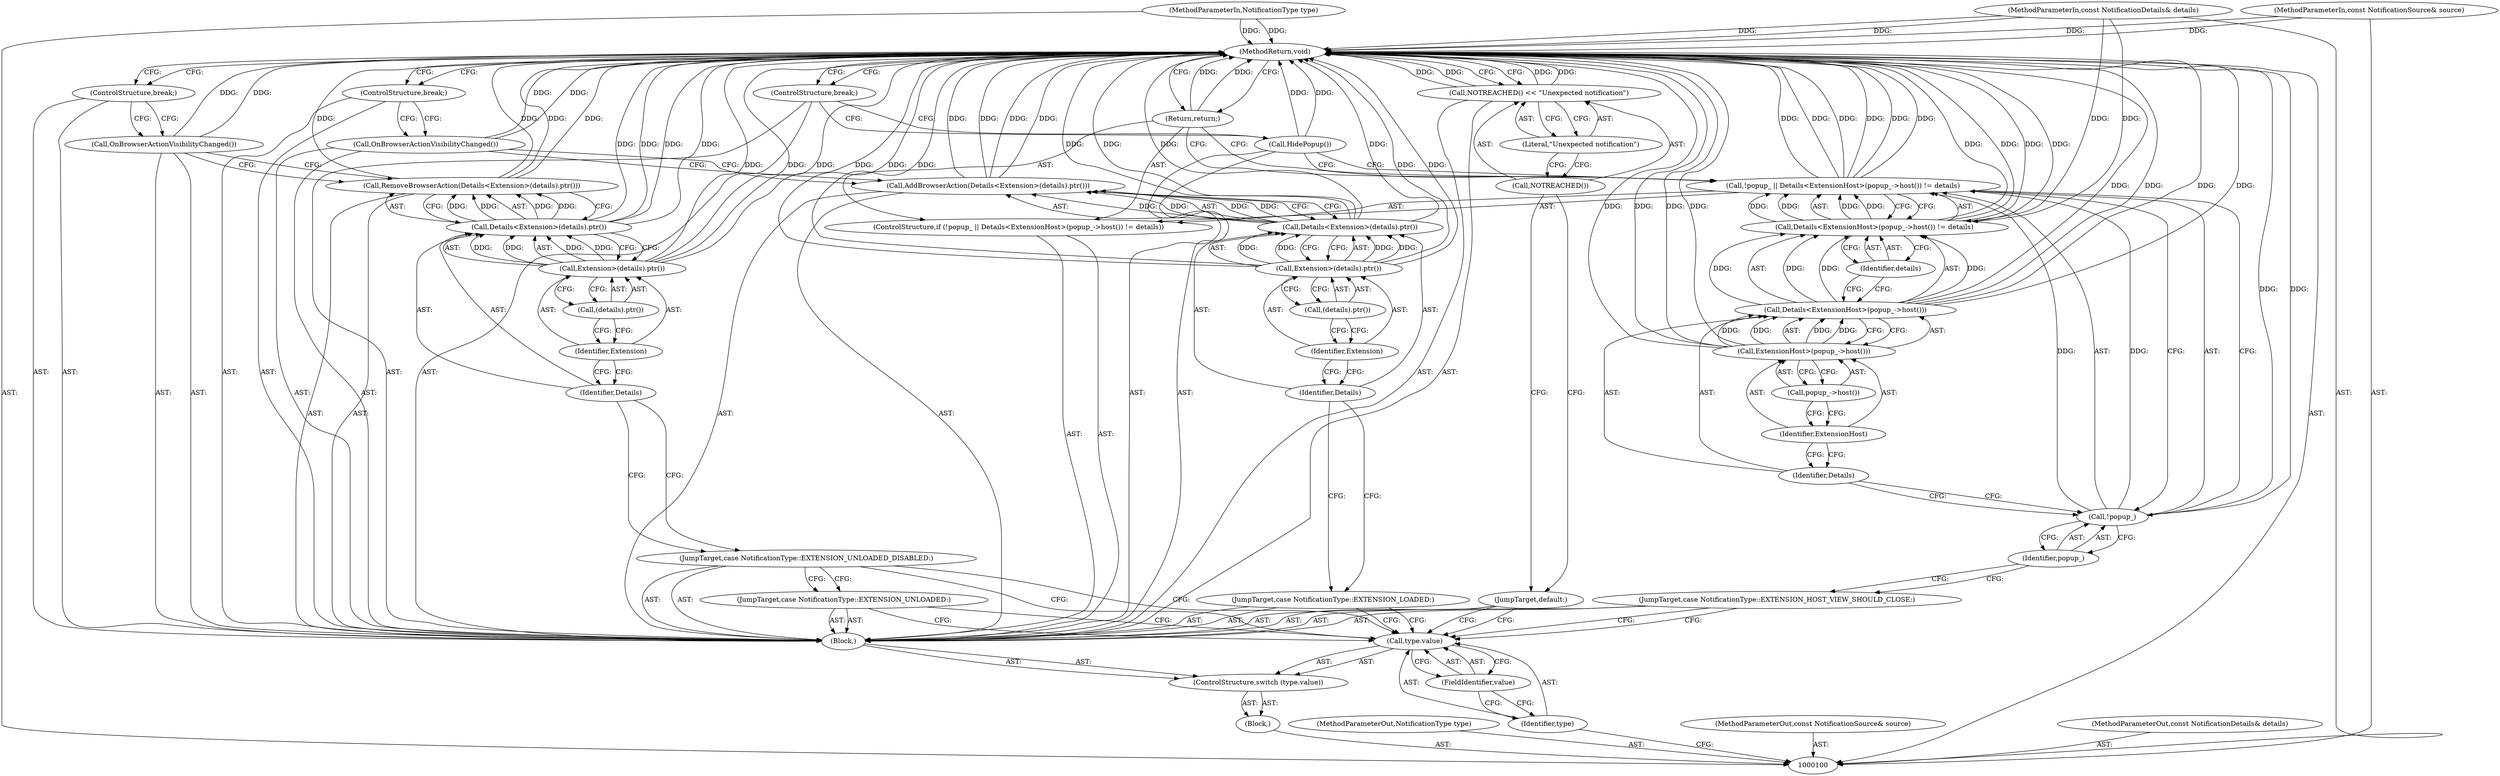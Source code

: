 digraph "0_Chrome_4afa45dfbf11e9334e63aef002cd854ec86f6d44_2" {
"1000148" [label="(MethodReturn,void)"];
"1000101" [label="(MethodParameterIn,NotificationType type)"];
"1000213" [label="(MethodParameterOut,NotificationType type)"];
"1000119" [label="(JumpTarget,case NotificationType::EXTENSION_UNLOADED:)"];
"1000120" [label="(JumpTarget,case NotificationType::EXTENSION_UNLOADED_DISABLED:)"];
"1000122" [label="(Call,Details<Extension>(details).ptr())"];
"1000123" [label="(Identifier,Details)"];
"1000124" [label="(Call,Extension>(details).ptr())"];
"1000125" [label="(Identifier,Extension)"];
"1000126" [label="(Call,(details).ptr())"];
"1000121" [label="(Call,RemoveBrowserAction(Details<Extension>(details).ptr()))"];
"1000127" [label="(Call,OnBrowserActionVisibilityChanged())"];
"1000128" [label="(ControlStructure,break;)"];
"1000129" [label="(JumpTarget,case NotificationType::EXTENSION_HOST_VIEW_SHOULD_CLOSE:)"];
"1000131" [label="(Call,!popup_ || Details<ExtensionHost>(popup_->host()) != details)"];
"1000132" [label="(Call,!popup_)"];
"1000133" [label="(Identifier,popup_)"];
"1000134" [label="(Call,Details<ExtensionHost>(popup_->host()) != details)"];
"1000135" [label="(Call,Details<ExtensionHost>(popup_->host()))"];
"1000136" [label="(Identifier,Details)"];
"1000137" [label="(Call,ExtensionHost>(popup_->host()))"];
"1000138" [label="(Identifier,ExtensionHost)"];
"1000139" [label="(Call,popup_->host())"];
"1000140" [label="(Identifier,details)"];
"1000130" [label="(ControlStructure,if (!popup_ || Details<ExtensionHost>(popup_->host()) != details))"];
"1000141" [label="(Return,return;)"];
"1000102" [label="(MethodParameterIn,const NotificationSource& source)"];
"1000214" [label="(MethodParameterOut,const NotificationSource& source)"];
"1000142" [label="(Call,HidePopup())"];
"1000143" [label="(ControlStructure,break;)"];
"1000144" [label="(JumpTarget,default:)"];
"1000147" [label="(Literal,\"Unexpected notification\")"];
"1000145" [label="(Call,NOTREACHED() << \"Unexpected notification\")"];
"1000146" [label="(Call,NOTREACHED())"];
"1000103" [label="(MethodParameterIn,const NotificationDetails& details)"];
"1000215" [label="(MethodParameterOut,const NotificationDetails& details)"];
"1000104" [label="(Block,)"];
"1000106" [label="(Call,type.value)"];
"1000107" [label="(Identifier,type)"];
"1000108" [label="(FieldIdentifier,value)"];
"1000109" [label="(Block,)"];
"1000105" [label="(ControlStructure,switch (type.value))"];
"1000110" [label="(JumpTarget,case NotificationType::EXTENSION_LOADED:)"];
"1000112" [label="(Call,Details<Extension>(details).ptr())"];
"1000113" [label="(Identifier,Details)"];
"1000114" [label="(Call,Extension>(details).ptr())"];
"1000115" [label="(Identifier,Extension)"];
"1000116" [label="(Call,(details).ptr())"];
"1000111" [label="(Call,AddBrowserAction(Details<Extension>(details).ptr()))"];
"1000117" [label="(Call,OnBrowserActionVisibilityChanged())"];
"1000118" [label="(ControlStructure,break;)"];
"1000148" -> "1000100"  [label="AST: "];
"1000148" -> "1000141"  [label="CFG: "];
"1000148" -> "1000118"  [label="CFG: "];
"1000148" -> "1000128"  [label="CFG: "];
"1000148" -> "1000143"  [label="CFG: "];
"1000148" -> "1000145"  [label="CFG: "];
"1000117" -> "1000148"  [label="DDG: "];
"1000124" -> "1000148"  [label="DDG: "];
"1000124" -> "1000148"  [label="DDG: "];
"1000142" -> "1000148"  [label="DDG: "];
"1000112" -> "1000148"  [label="DDG: "];
"1000112" -> "1000148"  [label="DDG: "];
"1000134" -> "1000148"  [label="DDG: "];
"1000134" -> "1000148"  [label="DDG: "];
"1000127" -> "1000148"  [label="DDG: "];
"1000137" -> "1000148"  [label="DDG: "];
"1000137" -> "1000148"  [label="DDG: "];
"1000145" -> "1000148"  [label="DDG: "];
"1000145" -> "1000148"  [label="DDG: "];
"1000135" -> "1000148"  [label="DDG: "];
"1000135" -> "1000148"  [label="DDG: "];
"1000122" -> "1000148"  [label="DDG: "];
"1000122" -> "1000148"  [label="DDG: "];
"1000131" -> "1000148"  [label="DDG: "];
"1000131" -> "1000148"  [label="DDG: "];
"1000131" -> "1000148"  [label="DDG: "];
"1000103" -> "1000148"  [label="DDG: "];
"1000114" -> "1000148"  [label="DDG: "];
"1000114" -> "1000148"  [label="DDG: "];
"1000121" -> "1000148"  [label="DDG: "];
"1000121" -> "1000148"  [label="DDG: "];
"1000132" -> "1000148"  [label="DDG: "];
"1000102" -> "1000148"  [label="DDG: "];
"1000111" -> "1000148"  [label="DDG: "];
"1000111" -> "1000148"  [label="DDG: "];
"1000101" -> "1000148"  [label="DDG: "];
"1000141" -> "1000148"  [label="DDG: "];
"1000101" -> "1000100"  [label="AST: "];
"1000101" -> "1000148"  [label="DDG: "];
"1000213" -> "1000100"  [label="AST: "];
"1000119" -> "1000109"  [label="AST: "];
"1000119" -> "1000106"  [label="CFG: "];
"1000120" -> "1000119"  [label="CFG: "];
"1000120" -> "1000109"  [label="AST: "];
"1000120" -> "1000106"  [label="CFG: "];
"1000120" -> "1000119"  [label="CFG: "];
"1000123" -> "1000120"  [label="CFG: "];
"1000122" -> "1000121"  [label="AST: "];
"1000122" -> "1000124"  [label="CFG: "];
"1000123" -> "1000122"  [label="AST: "];
"1000124" -> "1000122"  [label="AST: "];
"1000121" -> "1000122"  [label="CFG: "];
"1000122" -> "1000148"  [label="DDG: "];
"1000122" -> "1000148"  [label="DDG: "];
"1000122" -> "1000121"  [label="DDG: "];
"1000122" -> "1000121"  [label="DDG: "];
"1000124" -> "1000122"  [label="DDG: "];
"1000124" -> "1000122"  [label="DDG: "];
"1000123" -> "1000122"  [label="AST: "];
"1000123" -> "1000120"  [label="CFG: "];
"1000125" -> "1000123"  [label="CFG: "];
"1000124" -> "1000122"  [label="AST: "];
"1000124" -> "1000126"  [label="CFG: "];
"1000125" -> "1000124"  [label="AST: "];
"1000126" -> "1000124"  [label="AST: "];
"1000122" -> "1000124"  [label="CFG: "];
"1000124" -> "1000148"  [label="DDG: "];
"1000124" -> "1000148"  [label="DDG: "];
"1000124" -> "1000122"  [label="DDG: "];
"1000124" -> "1000122"  [label="DDG: "];
"1000125" -> "1000124"  [label="AST: "];
"1000125" -> "1000123"  [label="CFG: "];
"1000126" -> "1000125"  [label="CFG: "];
"1000126" -> "1000124"  [label="AST: "];
"1000126" -> "1000125"  [label="CFG: "];
"1000124" -> "1000126"  [label="CFG: "];
"1000121" -> "1000109"  [label="AST: "];
"1000121" -> "1000122"  [label="CFG: "];
"1000122" -> "1000121"  [label="AST: "];
"1000127" -> "1000121"  [label="CFG: "];
"1000121" -> "1000148"  [label="DDG: "];
"1000121" -> "1000148"  [label="DDG: "];
"1000122" -> "1000121"  [label="DDG: "];
"1000122" -> "1000121"  [label="DDG: "];
"1000127" -> "1000109"  [label="AST: "];
"1000127" -> "1000121"  [label="CFG: "];
"1000128" -> "1000127"  [label="CFG: "];
"1000127" -> "1000148"  [label="DDG: "];
"1000128" -> "1000109"  [label="AST: "];
"1000128" -> "1000127"  [label="CFG: "];
"1000148" -> "1000128"  [label="CFG: "];
"1000129" -> "1000109"  [label="AST: "];
"1000129" -> "1000106"  [label="CFG: "];
"1000133" -> "1000129"  [label="CFG: "];
"1000131" -> "1000130"  [label="AST: "];
"1000131" -> "1000132"  [label="CFG: "];
"1000131" -> "1000134"  [label="CFG: "];
"1000132" -> "1000131"  [label="AST: "];
"1000134" -> "1000131"  [label="AST: "];
"1000141" -> "1000131"  [label="CFG: "];
"1000142" -> "1000131"  [label="CFG: "];
"1000131" -> "1000148"  [label="DDG: "];
"1000131" -> "1000148"  [label="DDG: "];
"1000131" -> "1000148"  [label="DDG: "];
"1000132" -> "1000131"  [label="DDG: "];
"1000134" -> "1000131"  [label="DDG: "];
"1000134" -> "1000131"  [label="DDG: "];
"1000132" -> "1000131"  [label="AST: "];
"1000132" -> "1000133"  [label="CFG: "];
"1000133" -> "1000132"  [label="AST: "];
"1000136" -> "1000132"  [label="CFG: "];
"1000131" -> "1000132"  [label="CFG: "];
"1000132" -> "1000148"  [label="DDG: "];
"1000132" -> "1000131"  [label="DDG: "];
"1000133" -> "1000132"  [label="AST: "];
"1000133" -> "1000129"  [label="CFG: "];
"1000132" -> "1000133"  [label="CFG: "];
"1000134" -> "1000131"  [label="AST: "];
"1000134" -> "1000140"  [label="CFG: "];
"1000135" -> "1000134"  [label="AST: "];
"1000140" -> "1000134"  [label="AST: "];
"1000131" -> "1000134"  [label="CFG: "];
"1000134" -> "1000148"  [label="DDG: "];
"1000134" -> "1000148"  [label="DDG: "];
"1000134" -> "1000131"  [label="DDG: "];
"1000134" -> "1000131"  [label="DDG: "];
"1000135" -> "1000134"  [label="DDG: "];
"1000135" -> "1000134"  [label="DDG: "];
"1000103" -> "1000134"  [label="DDG: "];
"1000135" -> "1000134"  [label="AST: "];
"1000135" -> "1000137"  [label="CFG: "];
"1000136" -> "1000135"  [label="AST: "];
"1000137" -> "1000135"  [label="AST: "];
"1000140" -> "1000135"  [label="CFG: "];
"1000135" -> "1000148"  [label="DDG: "];
"1000135" -> "1000148"  [label="DDG: "];
"1000135" -> "1000134"  [label="DDG: "];
"1000135" -> "1000134"  [label="DDG: "];
"1000137" -> "1000135"  [label="DDG: "];
"1000137" -> "1000135"  [label="DDG: "];
"1000136" -> "1000135"  [label="AST: "];
"1000136" -> "1000132"  [label="CFG: "];
"1000138" -> "1000136"  [label="CFG: "];
"1000137" -> "1000135"  [label="AST: "];
"1000137" -> "1000139"  [label="CFG: "];
"1000138" -> "1000137"  [label="AST: "];
"1000139" -> "1000137"  [label="AST: "];
"1000135" -> "1000137"  [label="CFG: "];
"1000137" -> "1000148"  [label="DDG: "];
"1000137" -> "1000148"  [label="DDG: "];
"1000137" -> "1000135"  [label="DDG: "];
"1000137" -> "1000135"  [label="DDG: "];
"1000138" -> "1000137"  [label="AST: "];
"1000138" -> "1000136"  [label="CFG: "];
"1000139" -> "1000138"  [label="CFG: "];
"1000139" -> "1000137"  [label="AST: "];
"1000139" -> "1000138"  [label="CFG: "];
"1000137" -> "1000139"  [label="CFG: "];
"1000140" -> "1000134"  [label="AST: "];
"1000140" -> "1000135"  [label="CFG: "];
"1000134" -> "1000140"  [label="CFG: "];
"1000130" -> "1000109"  [label="AST: "];
"1000131" -> "1000130"  [label="AST: "];
"1000141" -> "1000130"  [label="AST: "];
"1000141" -> "1000130"  [label="AST: "];
"1000141" -> "1000131"  [label="CFG: "];
"1000148" -> "1000141"  [label="CFG: "];
"1000141" -> "1000148"  [label="DDG: "];
"1000102" -> "1000100"  [label="AST: "];
"1000102" -> "1000148"  [label="DDG: "];
"1000214" -> "1000100"  [label="AST: "];
"1000142" -> "1000109"  [label="AST: "];
"1000142" -> "1000131"  [label="CFG: "];
"1000143" -> "1000142"  [label="CFG: "];
"1000142" -> "1000148"  [label="DDG: "];
"1000143" -> "1000109"  [label="AST: "];
"1000143" -> "1000142"  [label="CFG: "];
"1000148" -> "1000143"  [label="CFG: "];
"1000144" -> "1000109"  [label="AST: "];
"1000144" -> "1000106"  [label="CFG: "];
"1000146" -> "1000144"  [label="CFG: "];
"1000147" -> "1000145"  [label="AST: "];
"1000147" -> "1000146"  [label="CFG: "];
"1000145" -> "1000147"  [label="CFG: "];
"1000145" -> "1000109"  [label="AST: "];
"1000145" -> "1000147"  [label="CFG: "];
"1000146" -> "1000145"  [label="AST: "];
"1000147" -> "1000145"  [label="AST: "];
"1000148" -> "1000145"  [label="CFG: "];
"1000145" -> "1000148"  [label="DDG: "];
"1000145" -> "1000148"  [label="DDG: "];
"1000146" -> "1000145"  [label="AST: "];
"1000146" -> "1000144"  [label="CFG: "];
"1000147" -> "1000146"  [label="CFG: "];
"1000103" -> "1000100"  [label="AST: "];
"1000103" -> "1000148"  [label="DDG: "];
"1000103" -> "1000134"  [label="DDG: "];
"1000215" -> "1000100"  [label="AST: "];
"1000104" -> "1000100"  [label="AST: "];
"1000105" -> "1000104"  [label="AST: "];
"1000106" -> "1000105"  [label="AST: "];
"1000106" -> "1000108"  [label="CFG: "];
"1000107" -> "1000106"  [label="AST: "];
"1000108" -> "1000106"  [label="AST: "];
"1000110" -> "1000106"  [label="CFG: "];
"1000119" -> "1000106"  [label="CFG: "];
"1000120" -> "1000106"  [label="CFG: "];
"1000129" -> "1000106"  [label="CFG: "];
"1000144" -> "1000106"  [label="CFG: "];
"1000107" -> "1000106"  [label="AST: "];
"1000107" -> "1000100"  [label="CFG: "];
"1000108" -> "1000107"  [label="CFG: "];
"1000108" -> "1000106"  [label="AST: "];
"1000108" -> "1000107"  [label="CFG: "];
"1000106" -> "1000108"  [label="CFG: "];
"1000109" -> "1000105"  [label="AST: "];
"1000110" -> "1000109"  [label="AST: "];
"1000111" -> "1000109"  [label="AST: "];
"1000117" -> "1000109"  [label="AST: "];
"1000118" -> "1000109"  [label="AST: "];
"1000119" -> "1000109"  [label="AST: "];
"1000120" -> "1000109"  [label="AST: "];
"1000121" -> "1000109"  [label="AST: "];
"1000127" -> "1000109"  [label="AST: "];
"1000128" -> "1000109"  [label="AST: "];
"1000129" -> "1000109"  [label="AST: "];
"1000130" -> "1000109"  [label="AST: "];
"1000142" -> "1000109"  [label="AST: "];
"1000143" -> "1000109"  [label="AST: "];
"1000144" -> "1000109"  [label="AST: "];
"1000145" -> "1000109"  [label="AST: "];
"1000105" -> "1000104"  [label="AST: "];
"1000106" -> "1000105"  [label="AST: "];
"1000109" -> "1000105"  [label="AST: "];
"1000110" -> "1000109"  [label="AST: "];
"1000110" -> "1000106"  [label="CFG: "];
"1000113" -> "1000110"  [label="CFG: "];
"1000112" -> "1000111"  [label="AST: "];
"1000112" -> "1000114"  [label="CFG: "];
"1000113" -> "1000112"  [label="AST: "];
"1000114" -> "1000112"  [label="AST: "];
"1000111" -> "1000112"  [label="CFG: "];
"1000112" -> "1000148"  [label="DDG: "];
"1000112" -> "1000148"  [label="DDG: "];
"1000112" -> "1000111"  [label="DDG: "];
"1000112" -> "1000111"  [label="DDG: "];
"1000114" -> "1000112"  [label="DDG: "];
"1000114" -> "1000112"  [label="DDG: "];
"1000113" -> "1000112"  [label="AST: "];
"1000113" -> "1000110"  [label="CFG: "];
"1000115" -> "1000113"  [label="CFG: "];
"1000114" -> "1000112"  [label="AST: "];
"1000114" -> "1000116"  [label="CFG: "];
"1000115" -> "1000114"  [label="AST: "];
"1000116" -> "1000114"  [label="AST: "];
"1000112" -> "1000114"  [label="CFG: "];
"1000114" -> "1000148"  [label="DDG: "];
"1000114" -> "1000148"  [label="DDG: "];
"1000114" -> "1000112"  [label="DDG: "];
"1000114" -> "1000112"  [label="DDG: "];
"1000115" -> "1000114"  [label="AST: "];
"1000115" -> "1000113"  [label="CFG: "];
"1000116" -> "1000115"  [label="CFG: "];
"1000116" -> "1000114"  [label="AST: "];
"1000116" -> "1000115"  [label="CFG: "];
"1000114" -> "1000116"  [label="CFG: "];
"1000111" -> "1000109"  [label="AST: "];
"1000111" -> "1000112"  [label="CFG: "];
"1000112" -> "1000111"  [label="AST: "];
"1000117" -> "1000111"  [label="CFG: "];
"1000111" -> "1000148"  [label="DDG: "];
"1000111" -> "1000148"  [label="DDG: "];
"1000112" -> "1000111"  [label="DDG: "];
"1000112" -> "1000111"  [label="DDG: "];
"1000117" -> "1000109"  [label="AST: "];
"1000117" -> "1000111"  [label="CFG: "];
"1000118" -> "1000117"  [label="CFG: "];
"1000117" -> "1000148"  [label="DDG: "];
"1000118" -> "1000109"  [label="AST: "];
"1000118" -> "1000117"  [label="CFG: "];
"1000148" -> "1000118"  [label="CFG: "];
}

